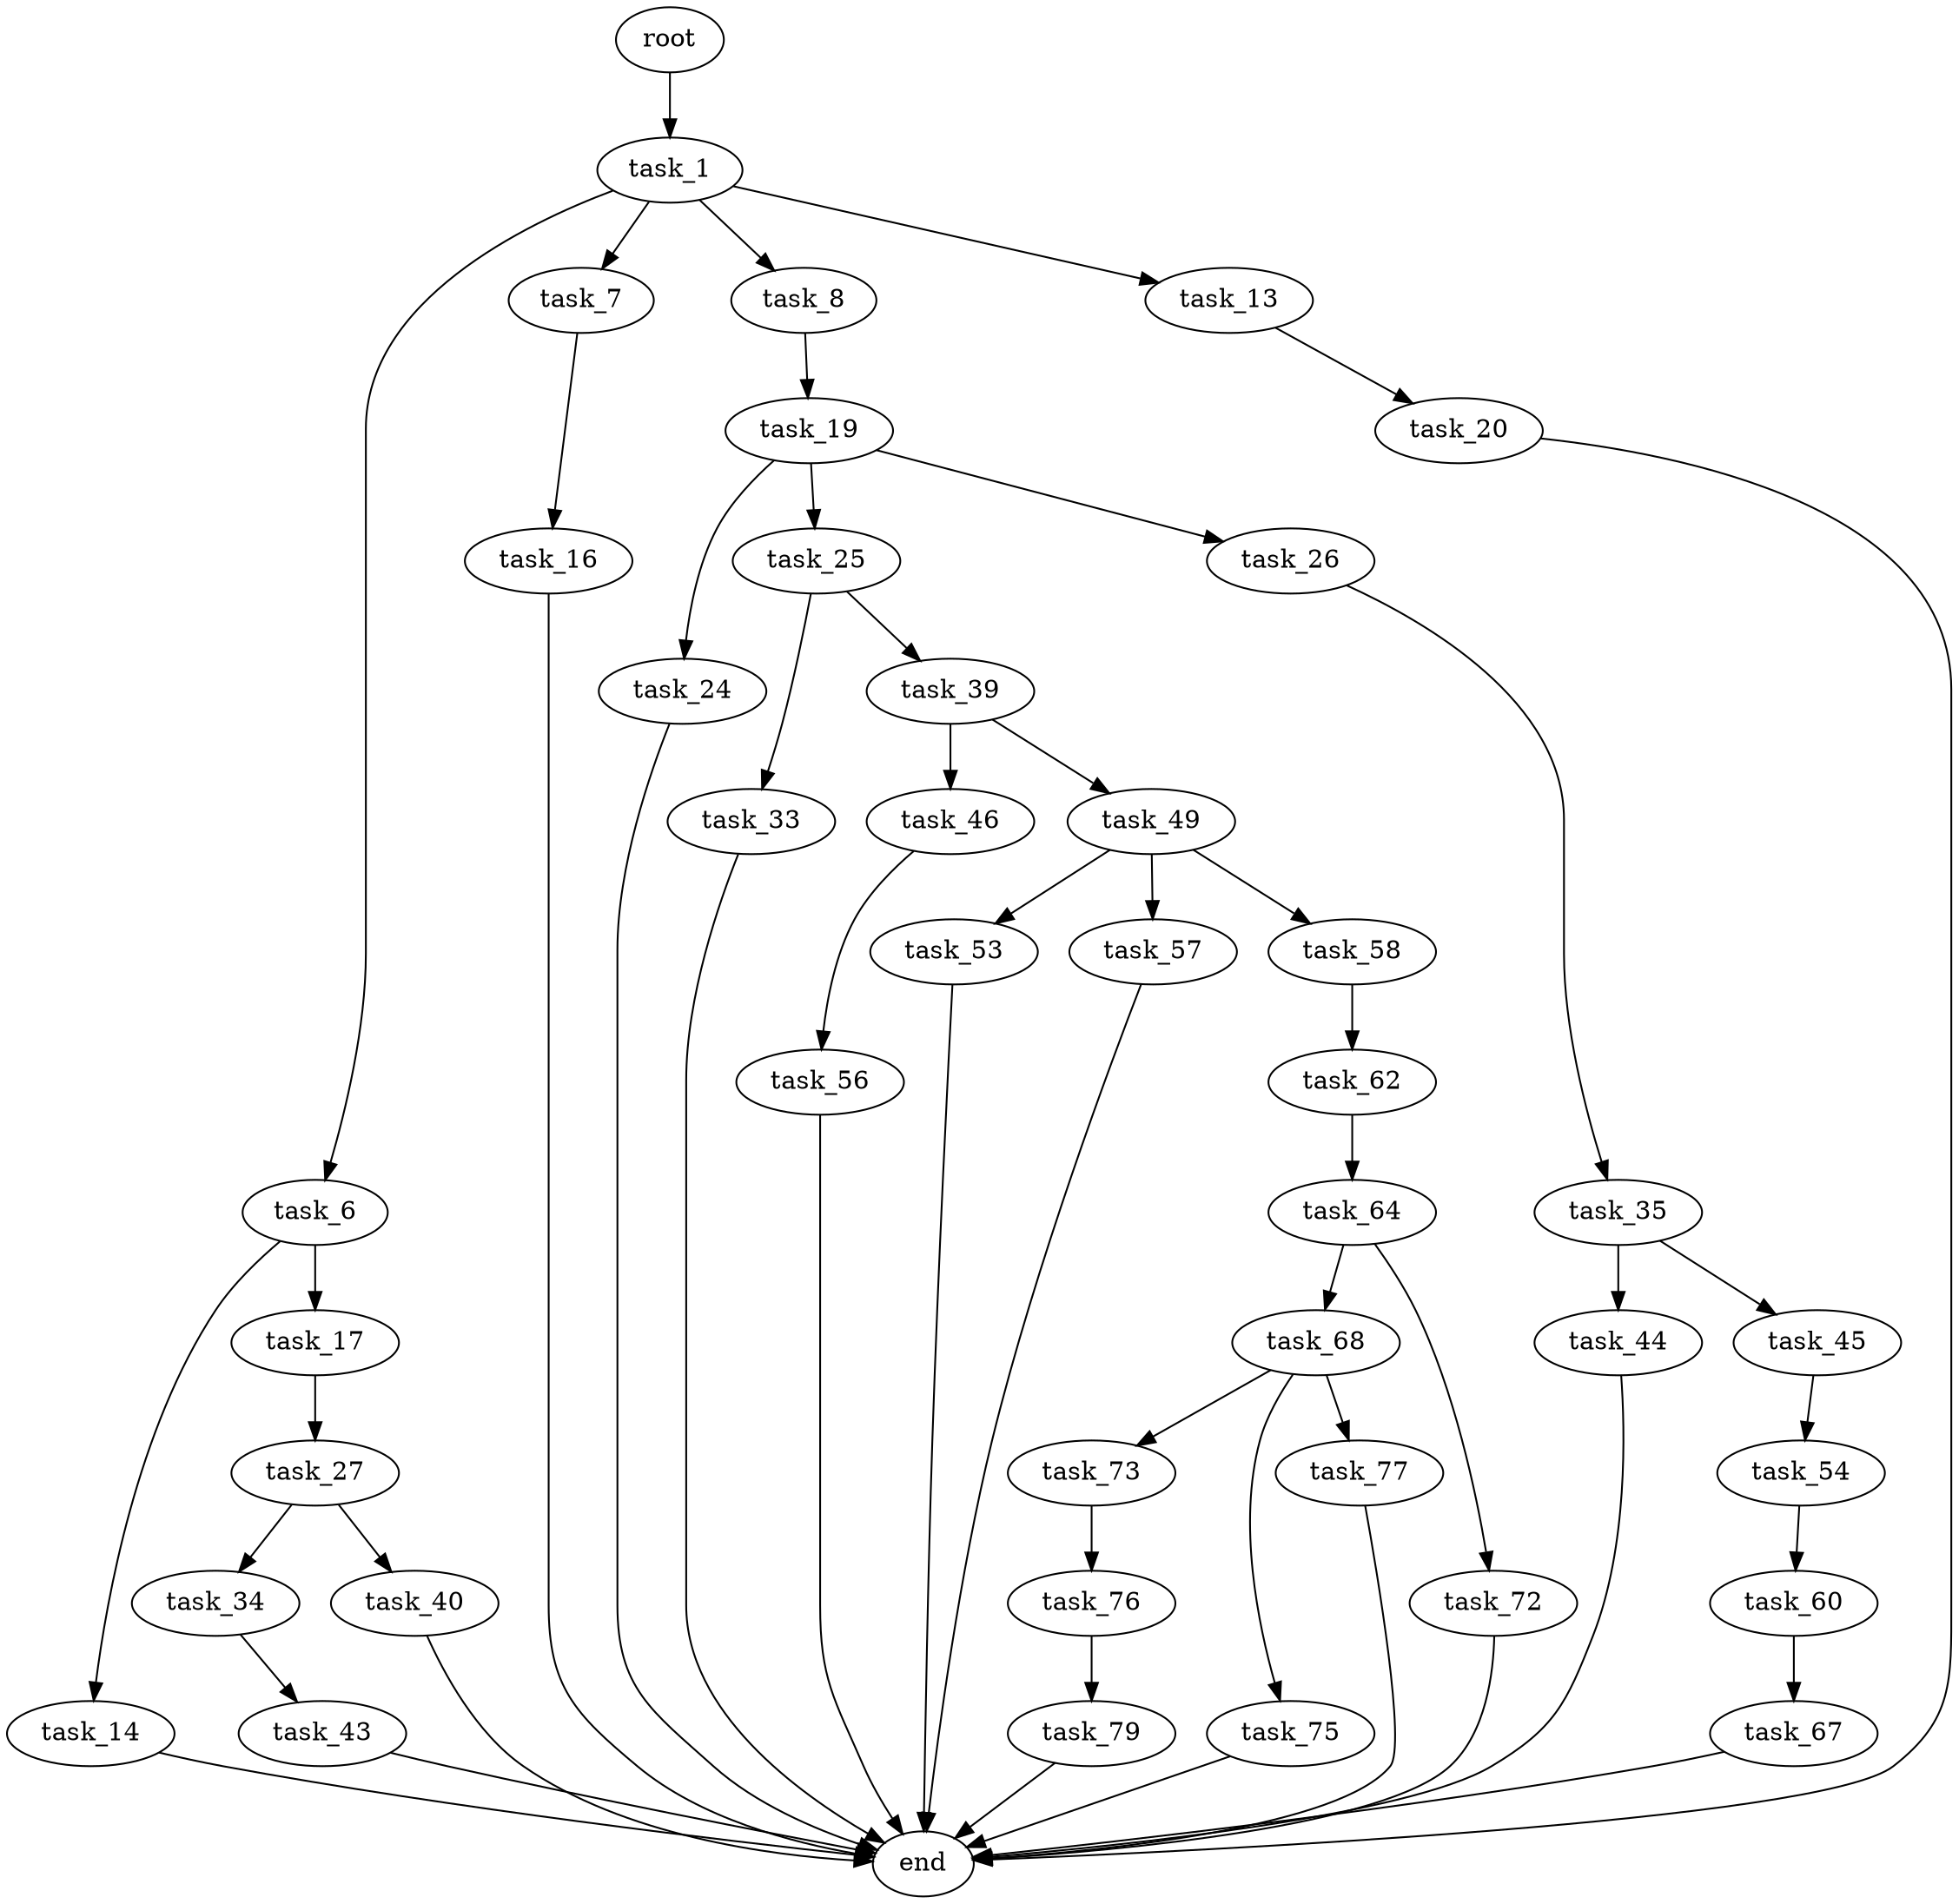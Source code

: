 digraph G {
  root [size="0.000000"];
  task_1 [size="28640305086.000000"];
  task_6 [size="549755813888.000000"];
  task_7 [size="4601845101.000000"];
  task_8 [size="199020603869.000000"];
  task_13 [size="614858883235.000000"];
  task_14 [size="28015365737.000000"];
  task_16 [size="711409287540.000000"];
  task_17 [size="10866514581.000000"];
  task_19 [size="55430730388.000000"];
  task_20 [size="549755813888.000000"];
  task_24 [size="8589934592.000000"];
  task_25 [size="286613237758.000000"];
  task_26 [size="11905089414.000000"];
  task_27 [size="1330436428.000000"];
  task_33 [size="3795716302.000000"];
  task_34 [size="1034250451609.000000"];
  task_35 [size="456486568672.000000"];
  task_39 [size="111203423610.000000"];
  task_40 [size="8947614760.000000"];
  task_43 [size="22943899411.000000"];
  task_44 [size="9420333971.000000"];
  task_45 [size="971888372571.000000"];
  task_46 [size="549755813888.000000"];
  task_49 [size="4157539380.000000"];
  task_53 [size="6556979266.000000"];
  task_54 [size="795932459316.000000"];
  task_56 [size="152858053873.000000"];
  task_57 [size="68719476736.000000"];
  task_58 [size="68719476736.000000"];
  task_60 [size="68719476736.000000"];
  task_62 [size="7444712733.000000"];
  task_64 [size="8589934592.000000"];
  task_67 [size="368293445632.000000"];
  task_68 [size="1370168345.000000"];
  task_72 [size="4346730315.000000"];
  task_73 [size="549755813888.000000"];
  task_75 [size="161697133123.000000"];
  task_76 [size="303867451672.000000"];
  task_77 [size="782757789696.000000"];
  task_79 [size="8589934592.000000"];
  end [size="0.000000"];

  root -> task_1 [size="1.000000"];
  task_1 -> task_6 [size="33554432.000000"];
  task_1 -> task_7 [size="33554432.000000"];
  task_1 -> task_8 [size="33554432.000000"];
  task_1 -> task_13 [size="33554432.000000"];
  task_6 -> task_14 [size="536870912.000000"];
  task_6 -> task_17 [size="536870912.000000"];
  task_7 -> task_16 [size="134217728.000000"];
  task_8 -> task_19 [size="301989888.000000"];
  task_13 -> task_20 [size="411041792.000000"];
  task_14 -> end [size="1.000000"];
  task_16 -> end [size="1.000000"];
  task_17 -> task_27 [size="679477248.000000"];
  task_19 -> task_24 [size="209715200.000000"];
  task_19 -> task_25 [size="209715200.000000"];
  task_19 -> task_26 [size="209715200.000000"];
  task_20 -> end [size="1.000000"];
  task_24 -> end [size="1.000000"];
  task_25 -> task_33 [size="679477248.000000"];
  task_25 -> task_39 [size="679477248.000000"];
  task_26 -> task_35 [size="301989888.000000"];
  task_27 -> task_34 [size="75497472.000000"];
  task_27 -> task_40 [size="75497472.000000"];
  task_33 -> end [size="1.000000"];
  task_34 -> task_43 [size="838860800.000000"];
  task_35 -> task_44 [size="301989888.000000"];
  task_35 -> task_45 [size="301989888.000000"];
  task_39 -> task_46 [size="411041792.000000"];
  task_39 -> task_49 [size="411041792.000000"];
  task_40 -> end [size="1.000000"];
  task_43 -> end [size="1.000000"];
  task_44 -> end [size="1.000000"];
  task_45 -> task_54 [size="679477248.000000"];
  task_46 -> task_56 [size="536870912.000000"];
  task_49 -> task_53 [size="209715200.000000"];
  task_49 -> task_57 [size="209715200.000000"];
  task_49 -> task_58 [size="209715200.000000"];
  task_53 -> end [size="1.000000"];
  task_54 -> task_60 [size="838860800.000000"];
  task_56 -> end [size="1.000000"];
  task_57 -> end [size="1.000000"];
  task_58 -> task_62 [size="134217728.000000"];
  task_60 -> task_67 [size="134217728.000000"];
  task_62 -> task_64 [size="838860800.000000"];
  task_64 -> task_68 [size="33554432.000000"];
  task_64 -> task_72 [size="33554432.000000"];
  task_67 -> end [size="1.000000"];
  task_68 -> task_73 [size="33554432.000000"];
  task_68 -> task_75 [size="33554432.000000"];
  task_68 -> task_77 [size="33554432.000000"];
  task_72 -> end [size="1.000000"];
  task_73 -> task_76 [size="536870912.000000"];
  task_75 -> end [size="1.000000"];
  task_76 -> task_79 [size="411041792.000000"];
  task_77 -> end [size="1.000000"];
  task_79 -> end [size="1.000000"];
}
